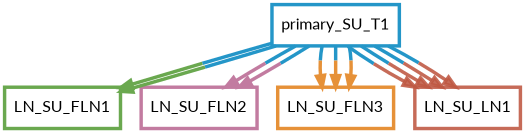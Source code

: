 digraph  {
dpi=600;size=3.5;
LN_SU_FLN1 [color="#6aa84fff", fillcolor=white, fontname=Lato, penwidth="3.0", shape=box];
LN_SU_FLN2 [color="#c27ba0ff", fillcolor=white, fontname=Lato, penwidth="3.0", shape=box];
LN_SU_FLN3 [color="#e69138ff", fillcolor=white, fontname=Lato, penwidth="3.0", shape=box];
LN_SU_LN1 [color="#be5742e1", fillcolor=white, fontname=Lato, penwidth="3.0", shape=box];
primary_SU_T1 [color="#2496c8ff", fillcolor=white, fontname=Lato, penwidth="3.0", shape=box];
primary_SU_T1 -> LN_SU_FLN1  [color="#2496c8ff;0.5:#6aa84fff", key=0, penwidth=3];
primary_SU_T1 -> LN_SU_FLN1  [color="#2496c8ff;0.5:#6aa84fff", key=1, penwidth=3];
primary_SU_T1 -> LN_SU_FLN2  [color="#2496c8ff;0.5:#c27ba0ff", key=0, penwidth=3];
primary_SU_T1 -> LN_SU_FLN2  [color="#2496c8ff;0.5:#c27ba0ff", key=1, penwidth=3];
primary_SU_T1 -> LN_SU_FLN3  [color="#2496c8ff;0.5:#e69138ff", key=0, penwidth=3];
primary_SU_T1 -> LN_SU_FLN3  [color="#2496c8ff;0.5:#e69138ff", key=1, penwidth=3];
primary_SU_T1 -> LN_SU_FLN3  [color="#2496c8ff;0.5:#e69138ff", key=2, penwidth=3];
primary_SU_T1 -> LN_SU_LN1  [color="#2496c8ff;0.5:#be5742e1", key=0, penwidth=3];
primary_SU_T1 -> LN_SU_LN1  [color="#2496c8ff;0.5:#be5742e1", key=1, penwidth=3];
primary_SU_T1 -> LN_SU_LN1  [color="#2496c8ff;0.5:#be5742e1", key=2, penwidth=3];
primary_SU_T1 -> LN_SU_LN1  [color="#2496c8ff;0.5:#be5742e1", key=3, penwidth=3];
}

